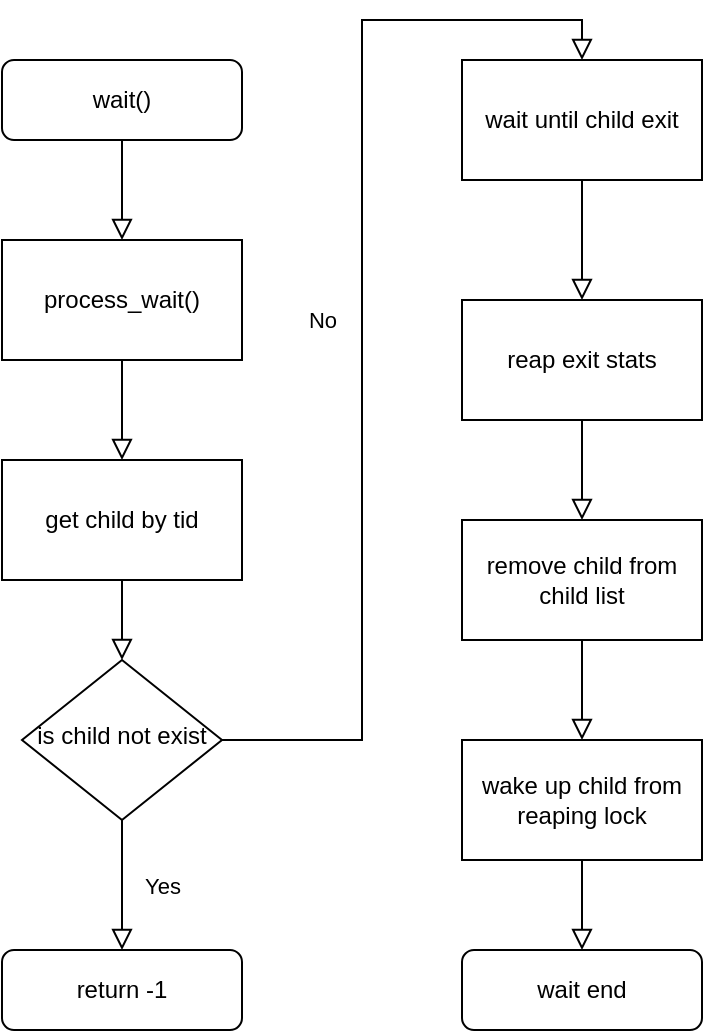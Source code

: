 <mxfile version="13.6.5">
    <diagram id="C5RBs43oDa-KdzZeNtuy" name="Page-1">
        <mxGraphModel dx="1135" dy="462" grid="1" gridSize="10" guides="1" tooltips="1" connect="1" arrows="1" fold="1" page="1" pageScale="1" pageWidth="827" pageHeight="1169" math="0" shadow="0">
            <root>
                <mxCell id="WIyWlLk6GJQsqaUBKTNV-0"/>
                <mxCell id="WIyWlLk6GJQsqaUBKTNV-1" parent="WIyWlLk6GJQsqaUBKTNV-0"/>
                <mxCell id="WIyWlLk6GJQsqaUBKTNV-2" value="" style="rounded=0;html=1;jettySize=auto;orthogonalLoop=1;fontSize=11;endArrow=block;endFill=0;endSize=8;strokeWidth=1;shadow=0;labelBackgroundColor=none;edgeStyle=orthogonalEdgeStyle;" parent="WIyWlLk6GJQsqaUBKTNV-1" source="WIyWlLk6GJQsqaUBKTNV-3" edge="1">
                    <mxGeometry relative="1" as="geometry">
                        <mxPoint x="180" y="190" as="targetPoint"/>
                    </mxGeometry>
                </mxCell>
                <mxCell id="WIyWlLk6GJQsqaUBKTNV-3" value="wait()" style="rounded=1;whiteSpace=wrap;html=1;fontSize=12;glass=0;strokeWidth=1;shadow=0;" parent="WIyWlLk6GJQsqaUBKTNV-1" vertex="1">
                    <mxGeometry x="120" y="100" width="120" height="40" as="geometry"/>
                </mxCell>
                <mxCell id="nHU2NljZmvbzEuZgI8tX-0" value="process_wait()" style="rounded=0;whiteSpace=wrap;html=1;" parent="WIyWlLk6GJQsqaUBKTNV-1" vertex="1">
                    <mxGeometry x="120" y="190" width="120" height="60" as="geometry"/>
                </mxCell>
                <mxCell id="nHU2NljZmvbzEuZgI8tX-1" value="get child by tid" style="rounded=0;whiteSpace=wrap;html=1;" parent="WIyWlLk6GJQsqaUBKTNV-1" vertex="1">
                    <mxGeometry x="120" y="300" width="120" height="60" as="geometry"/>
                </mxCell>
                <mxCell id="nHU2NljZmvbzEuZgI8tX-6" value="" style="rounded=0;html=1;jettySize=auto;orthogonalLoop=1;fontSize=11;endArrow=block;endFill=0;endSize=8;strokeWidth=1;shadow=0;labelBackgroundColor=none;edgeStyle=orthogonalEdgeStyle;exitX=0.5;exitY=1;exitDx=0;exitDy=0;entryX=0.5;entryY=0;entryDx=0;entryDy=0;" parent="WIyWlLk6GJQsqaUBKTNV-1" source="nHU2NljZmvbzEuZgI8tX-0" target="nHU2NljZmvbzEuZgI8tX-1" edge="1">
                    <mxGeometry relative="1" as="geometry">
                        <mxPoint x="190" y="150" as="sourcePoint"/>
                        <mxPoint x="190" y="200" as="targetPoint"/>
                    </mxGeometry>
                </mxCell>
                <mxCell id="nHU2NljZmvbzEuZgI8tX-7" value="" style="rounded=0;html=1;jettySize=auto;orthogonalLoop=1;fontSize=11;endArrow=block;endFill=0;endSize=8;strokeWidth=1;shadow=0;labelBackgroundColor=none;edgeStyle=orthogonalEdgeStyle;exitX=0.5;exitY=1;exitDx=0;exitDy=0;entryX=0.5;entryY=0;entryDx=0;entryDy=0;" parent="WIyWlLk6GJQsqaUBKTNV-1" source="nHU2NljZmvbzEuZgI8tX-1" target="8" edge="1">
                    <mxGeometry relative="1" as="geometry">
                        <mxPoint x="190" y="260" as="sourcePoint"/>
                        <mxPoint x="180" y="410" as="targetPoint"/>
                    </mxGeometry>
                </mxCell>
                <mxCell id="0" value="wait until child exit" style="rounded=0;whiteSpace=wrap;html=1;" parent="WIyWlLk6GJQsqaUBKTNV-1" vertex="1">
                    <mxGeometry x="350" y="100" width="120" height="60" as="geometry"/>
                </mxCell>
                <mxCell id="1" value="" style="rounded=0;html=1;jettySize=auto;orthogonalLoop=1;fontSize=11;endArrow=block;endFill=0;endSize=8;strokeWidth=1;shadow=0;labelBackgroundColor=none;edgeStyle=orthogonalEdgeStyle;exitX=0.5;exitY=1;exitDx=0;exitDy=0;entryX=0.5;entryY=0;entryDx=0;entryDy=0;" parent="WIyWlLk6GJQsqaUBKTNV-1" source="0" target="2" edge="1">
                    <mxGeometry relative="1" as="geometry">
                        <mxPoint x="420" y="60" as="sourcePoint"/>
                        <mxPoint x="410" y="215" as="targetPoint"/>
                    </mxGeometry>
                </mxCell>
                <mxCell id="2" value="reap exit stats" style="rounded=0;whiteSpace=wrap;html=1;" parent="WIyWlLk6GJQsqaUBKTNV-1" vertex="1">
                    <mxGeometry x="350" y="220" width="120" height="60" as="geometry"/>
                </mxCell>
                <mxCell id="3" value="" style="rounded=0;html=1;jettySize=auto;orthogonalLoop=1;fontSize=11;endArrow=block;endFill=0;endSize=8;strokeWidth=1;shadow=0;labelBackgroundColor=none;edgeStyle=orthogonalEdgeStyle;exitX=0.5;exitY=1;exitDx=0;exitDy=0;entryX=0.5;entryY=0;entryDx=0;entryDy=0;" parent="WIyWlLk6GJQsqaUBKTNV-1" source="2" target="4" edge="1">
                    <mxGeometry relative="1" as="geometry">
                        <mxPoint x="420" y="180" as="sourcePoint"/>
                        <mxPoint x="410" y="335" as="targetPoint"/>
                    </mxGeometry>
                </mxCell>
                <mxCell id="4" value="remove child from child list" style="rounded=0;whiteSpace=wrap;html=1;" parent="WIyWlLk6GJQsqaUBKTNV-1" vertex="1">
                    <mxGeometry x="350" y="330" width="120" height="60" as="geometry"/>
                </mxCell>
                <mxCell id="6" value="wait end" style="rounded=1;whiteSpace=wrap;html=1;fontSize=12;glass=0;strokeWidth=1;shadow=0;" parent="WIyWlLk6GJQsqaUBKTNV-1" vertex="1">
                    <mxGeometry x="350" y="545" width="120" height="40" as="geometry"/>
                </mxCell>
                <mxCell id="7" value="" style="rounded=0;html=1;jettySize=auto;orthogonalLoop=1;fontSize=11;endArrow=block;endFill=0;endSize=8;strokeWidth=1;shadow=0;labelBackgroundColor=none;edgeStyle=orthogonalEdgeStyle;exitX=0.5;exitY=1;exitDx=0;exitDy=0;entryX=0.5;entryY=0;entryDx=0;entryDy=0;" parent="WIyWlLk6GJQsqaUBKTNV-1" source="4" target="15" edge="1">
                    <mxGeometry relative="1" as="geometry">
                        <mxPoint x="420" y="290" as="sourcePoint"/>
                        <mxPoint x="420" y="350" as="targetPoint"/>
                    </mxGeometry>
                </mxCell>
                <mxCell id="8" value="is child not exist" style="rhombus;whiteSpace=wrap;html=1;shadow=0;fontFamily=Helvetica;fontSize=12;align=center;strokeWidth=1;spacing=6;spacingTop=-4;" vertex="1" parent="WIyWlLk6GJQsqaUBKTNV-1">
                    <mxGeometry x="130" y="400" width="100" height="80" as="geometry"/>
                </mxCell>
                <mxCell id="10" value="Yes" style="rounded=0;html=1;jettySize=auto;orthogonalLoop=1;fontSize=11;endArrow=block;endFill=0;endSize=8;strokeWidth=1;shadow=0;labelBackgroundColor=none;edgeStyle=orthogonalEdgeStyle;exitX=0.5;exitY=1;exitDx=0;exitDy=0;entryX=0.5;entryY=0;entryDx=0;entryDy=0;" edge="1" parent="WIyWlLk6GJQsqaUBKTNV-1" source="8" target="14">
                    <mxGeometry y="20" relative="1" as="geometry">
                        <mxPoint as="offset"/>
                        <mxPoint x="850" y="210" as="sourcePoint"/>
                        <mxPoint x="170" y="620" as="targetPoint"/>
                    </mxGeometry>
                </mxCell>
                <mxCell id="11" value="No" style="rounded=0;html=1;jettySize=auto;orthogonalLoop=1;fontSize=11;endArrow=block;endFill=0;endSize=8;strokeWidth=1;shadow=0;labelBackgroundColor=none;edgeStyle=orthogonalEdgeStyle;entryX=0.5;entryY=0;entryDx=0;entryDy=0;exitX=1;exitY=0.5;exitDx=0;exitDy=0;" edge="1" parent="WIyWlLk6GJQsqaUBKTNV-1" source="8" target="0">
                    <mxGeometry y="20" relative="1" as="geometry">
                        <mxPoint as="offset"/>
                        <mxPoint x="900" y="170" as="sourcePoint"/>
                        <mxPoint x="230" y="767.5" as="targetPoint"/>
                        <Array as="points">
                            <mxPoint x="300" y="440"/>
                            <mxPoint x="300" y="80"/>
                            <mxPoint x="410" y="80"/>
                        </Array>
                    </mxGeometry>
                </mxCell>
                <mxCell id="14" value="return -1" style="rounded=1;whiteSpace=wrap;html=1;fontSize=12;glass=0;strokeWidth=1;shadow=0;" vertex="1" parent="WIyWlLk6GJQsqaUBKTNV-1">
                    <mxGeometry x="120" y="545" width="120" height="40" as="geometry"/>
                </mxCell>
                <mxCell id="15" value="wake up child from reaping lock" style="rounded=0;whiteSpace=wrap;html=1;" vertex="1" parent="WIyWlLk6GJQsqaUBKTNV-1">
                    <mxGeometry x="350" y="440" width="120" height="60" as="geometry"/>
                </mxCell>
                <mxCell id="16" value="" style="rounded=0;html=1;jettySize=auto;orthogonalLoop=1;fontSize=11;endArrow=block;endFill=0;endSize=8;strokeWidth=1;shadow=0;labelBackgroundColor=none;edgeStyle=orthogonalEdgeStyle;exitX=0.5;exitY=1;exitDx=0;exitDy=0;entryX=0.5;entryY=0;entryDx=0;entryDy=0;" edge="1" parent="WIyWlLk6GJQsqaUBKTNV-1" source="15" target="6">
                    <mxGeometry relative="1" as="geometry">
                        <mxPoint x="420" y="410" as="sourcePoint"/>
                        <mxPoint x="420" y="450" as="targetPoint"/>
                    </mxGeometry>
                </mxCell>
            </root>
        </mxGraphModel>
    </diagram>
</mxfile>